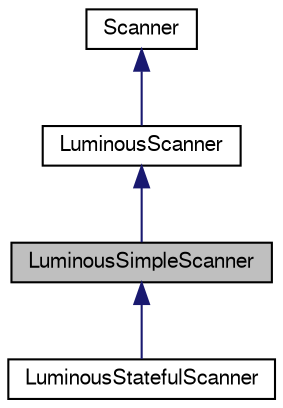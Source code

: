 digraph "LuminousSimpleScanner"
{
  edge [fontname="FreeSans",fontsize="10",labelfontname="FreeSans",labelfontsize="10"];
  node [fontname="FreeSans",fontsize="10",shape=record];
  Node1 [label="LuminousSimpleScanner",height=0.2,width=0.4,color="black", fillcolor="grey75", style="filled" fontcolor="black"];
  Node2 -> Node1 [dir="back",color="midnightblue",fontsize="10",style="solid",fontname="FreeSans"];
  Node2 [label="LuminousScanner",height=0.2,width=0.4,color="black", fillcolor="white", style="filled",URL="$classLuminousScanner.html",tooltip="the base class for all scanners"];
  Node3 -> Node2 [dir="back",color="midnightblue",fontsize="10",style="solid",fontname="FreeSans"];
  Node3 [label="Scanner",height=0.2,width=0.4,color="black", fillcolor="white", style="filled",URL="$classScanner.html",tooltip="Base string scanning class."];
  Node1 -> Node4 [dir="back",color="midnightblue",fontsize="10",style="solid",fontname="FreeSans"];
  Node4 [label="LuminousStatefulScanner",height=0.2,width=0.4,color="black", fillcolor="white", style="filled",URL="$classLuminousStatefulScanner.html",tooltip="Experimental transition table driven scanner."];
}
